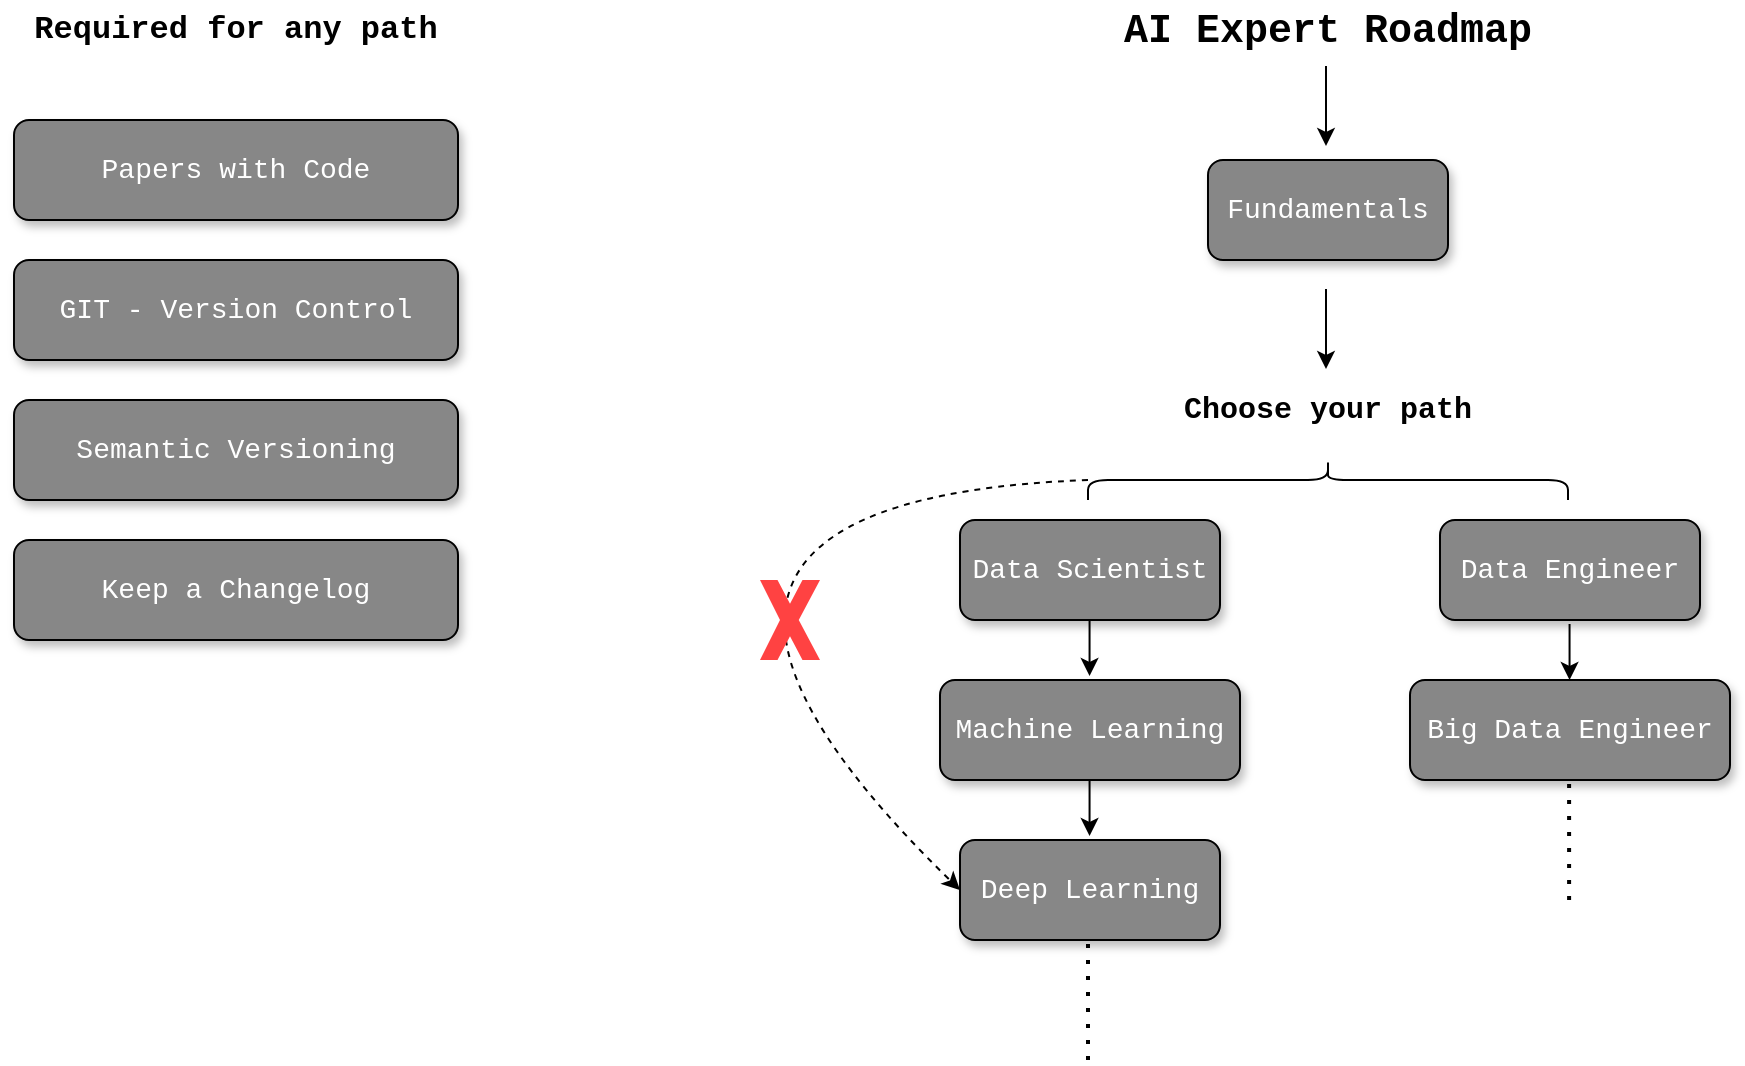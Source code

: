 <mxfile version="21.2.1" type="device">
  <diagram name="Page-1" id="LzvXb9AlmYHPgWQbYgiG">
    <mxGraphModel dx="1805" dy="608" grid="1" gridSize="10" guides="1" tooltips="1" connect="1" arrows="1" fold="1" page="1" pageScale="1" pageWidth="827" pageHeight="1169" math="0" shadow="0">
      <root>
        <mxCell id="0" />
        <mxCell id="1" parent="0" />
        <mxCell id="A__vyKCjpWXRps_UmrwZ-1" value="AI Expert Roadmap" style="text;html=1;strokeColor=none;fillColor=none;align=center;verticalAlign=middle;whiteSpace=wrap;rounded=0;fontFamily=Courier New;fontStyle=1;fontSize=20;" vertex="1" parent="1">
          <mxGeometry x="296" y="420" width="236" height="30" as="geometry" />
        </mxCell>
        <mxCell id="A__vyKCjpWXRps_UmrwZ-3" value="&lt;font style=&quot;font-size: 14px;&quot;&gt;Fundamentals&lt;/font&gt;" style="rounded=1;whiteSpace=wrap;html=1;fontFamily=Courier New;fontColor=#ffffff;fillColor=#878787;shadow=1;" vertex="1" parent="1">
          <mxGeometry x="354" y="500" width="120" height="50" as="geometry" />
        </mxCell>
        <mxCell id="A__vyKCjpWXRps_UmrwZ-5" value="" style="endArrow=classic;html=1;rounded=0;" edge="1" parent="1">
          <mxGeometry width="50" height="50" relative="1" as="geometry">
            <mxPoint x="413" y="453" as="sourcePoint" />
            <mxPoint x="413" y="493" as="targetPoint" />
          </mxGeometry>
        </mxCell>
        <mxCell id="A__vyKCjpWXRps_UmrwZ-6" value="Choose your path" style="text;html=1;strokeColor=none;fillColor=none;align=center;verticalAlign=middle;whiteSpace=wrap;rounded=0;fontFamily=Courier New;fontStyle=1;fontSize=15;" vertex="1" parent="1">
          <mxGeometry x="332" y="610" width="164" height="30" as="geometry" />
        </mxCell>
        <mxCell id="A__vyKCjpWXRps_UmrwZ-7" value="" style="endArrow=classic;html=1;rounded=0;" edge="1" parent="1">
          <mxGeometry width="50" height="50" relative="1" as="geometry">
            <mxPoint x="413" y="564.5" as="sourcePoint" />
            <mxPoint x="413" y="604.5" as="targetPoint" />
          </mxGeometry>
        </mxCell>
        <mxCell id="A__vyKCjpWXRps_UmrwZ-8" value="&lt;font style=&quot;font-size: 14px;&quot;&gt;Data Scientist&lt;/font&gt;" style="rounded=1;whiteSpace=wrap;html=1;fontFamily=Courier New;fontColor=#ffffff;fillColor=#878787;shadow=1;" vertex="1" parent="1">
          <mxGeometry x="230" y="680" width="130" height="50" as="geometry" />
        </mxCell>
        <mxCell id="A__vyKCjpWXRps_UmrwZ-9" value="&lt;font style=&quot;font-size: 14px;&quot;&gt;Data Engineer&lt;/font&gt;" style="rounded=1;whiteSpace=wrap;html=1;fontFamily=Courier New;fontColor=#ffffff;fillColor=#878787;shadow=1;" vertex="1" parent="1">
          <mxGeometry x="470" y="680" width="130" height="50" as="geometry" />
        </mxCell>
        <mxCell id="A__vyKCjpWXRps_UmrwZ-11" value="" style="shape=curlyBracket;whiteSpace=wrap;html=1;rounded=1;flipH=1;labelPosition=right;verticalLabelPosition=middle;align=left;verticalAlign=middle;direction=south;" vertex="1" parent="1">
          <mxGeometry x="294" y="650" width="240" height="20" as="geometry" />
        </mxCell>
        <mxCell id="A__vyKCjpWXRps_UmrwZ-16" value="&lt;font style=&quot;font-size: 14px;&quot;&gt;Machine Learning&lt;/font&gt;" style="rounded=1;whiteSpace=wrap;html=1;fontFamily=Courier New;fontColor=#ffffff;fillColor=#878787;shadow=1;" vertex="1" parent="1">
          <mxGeometry x="220" y="760" width="150" height="50" as="geometry" />
        </mxCell>
        <mxCell id="A__vyKCjpWXRps_UmrwZ-17" value="&lt;font style=&quot;font-size: 14px;&quot;&gt;Deep Learning&lt;/font&gt;" style="rounded=1;whiteSpace=wrap;html=1;fontFamily=Courier New;fontColor=#ffffff;fillColor=#878787;shadow=1;" vertex="1" parent="1">
          <mxGeometry x="230" y="840" width="130" height="50" as="geometry" />
        </mxCell>
        <mxCell id="A__vyKCjpWXRps_UmrwZ-18" value="" style="endArrow=classic;html=1;rounded=0;" edge="1" parent="1">
          <mxGeometry width="50" height="50" relative="1" as="geometry">
            <mxPoint x="294.78" y="730" as="sourcePoint" />
            <mxPoint x="294.78" y="758" as="targetPoint" />
          </mxGeometry>
        </mxCell>
        <mxCell id="A__vyKCjpWXRps_UmrwZ-19" value="" style="endArrow=classic;html=1;rounded=0;" edge="1" parent="1">
          <mxGeometry width="50" height="50" relative="1" as="geometry">
            <mxPoint x="294.78" y="810" as="sourcePoint" />
            <mxPoint x="294.78" y="838" as="targetPoint" />
          </mxGeometry>
        </mxCell>
        <mxCell id="A__vyKCjpWXRps_UmrwZ-20" value="&lt;font style=&quot;font-size: 14px;&quot;&gt;Big Data Engineer&lt;/font&gt;" style="rounded=1;whiteSpace=wrap;html=1;fontFamily=Courier New;fontColor=#ffffff;fillColor=#878787;shadow=1;" vertex="1" parent="1">
          <mxGeometry x="455" y="760" width="160" height="50" as="geometry" />
        </mxCell>
        <mxCell id="A__vyKCjpWXRps_UmrwZ-21" value="" style="endArrow=classic;html=1;rounded=0;" edge="1" parent="1">
          <mxGeometry width="50" height="50" relative="1" as="geometry">
            <mxPoint x="534.78" y="732" as="sourcePoint" />
            <mxPoint x="534.78" y="760" as="targetPoint" />
          </mxGeometry>
        </mxCell>
        <mxCell id="A__vyKCjpWXRps_UmrwZ-22" value="" style="endArrow=none;dashed=1;html=1;dashPattern=1 3;strokeWidth=2;rounded=0;" edge="1" parent="1">
          <mxGeometry width="50" height="50" relative="1" as="geometry">
            <mxPoint x="294" y="950" as="sourcePoint" />
            <mxPoint x="294" y="890" as="targetPoint" />
          </mxGeometry>
        </mxCell>
        <mxCell id="A__vyKCjpWXRps_UmrwZ-23" value="" style="endArrow=none;dashed=1;html=1;dashPattern=1 3;strokeWidth=2;rounded=0;" edge="1" parent="1">
          <mxGeometry width="50" height="50" relative="1" as="geometry">
            <mxPoint x="534.55" y="870" as="sourcePoint" />
            <mxPoint x="534.55" y="810" as="targetPoint" />
          </mxGeometry>
        </mxCell>
        <mxCell id="A__vyKCjpWXRps_UmrwZ-24" value="" style="curved=1;endArrow=classic;html=1;rounded=0;entryX=0;entryY=0.5;entryDx=0;entryDy=0;exitX=0.5;exitY=1;exitDx=0;exitDy=0;dashed=1;" edge="1" parent="1" source="A__vyKCjpWXRps_UmrwZ-11" target="A__vyKCjpWXRps_UmrwZ-17">
          <mxGeometry width="50" height="50" relative="1" as="geometry">
            <mxPoint x="160" y="700" as="sourcePoint" />
            <mxPoint x="130" y="750" as="targetPoint" />
            <Array as="points">
              <mxPoint x="30" y="670" />
            </Array>
          </mxGeometry>
        </mxCell>
        <mxCell id="A__vyKCjpWXRps_UmrwZ-25" value="" style="verticalLabelPosition=bottom;verticalAlign=top;html=1;shape=mxgraph.basic.x;fillColor=#ff4242;strokeColor=none;" vertex="1" parent="1">
          <mxGeometry x="130" y="710" width="30" height="40" as="geometry" />
        </mxCell>
        <mxCell id="A__vyKCjpWXRps_UmrwZ-27" value="Required for any path" style="text;html=1;strokeColor=none;fillColor=none;align=center;verticalAlign=middle;whiteSpace=wrap;rounded=0;fontFamily=Courier New;fontStyle=1;fontSize=16;" vertex="1" parent="1">
          <mxGeometry x="-250" y="420" width="236" height="30" as="geometry" />
        </mxCell>
        <mxCell id="A__vyKCjpWXRps_UmrwZ-28" value="&lt;font style=&quot;font-size: 14px;&quot;&gt;Papers with Code&lt;/font&gt;" style="rounded=1;whiteSpace=wrap;html=1;fontFamily=Courier New;fontColor=#ffffff;fillColor=#878787;shadow=1;" vertex="1" parent="1">
          <mxGeometry x="-243" y="480" width="222" height="50" as="geometry" />
        </mxCell>
        <mxCell id="A__vyKCjpWXRps_UmrwZ-29" value="&lt;font style=&quot;font-size: 14px;&quot;&gt;GIT - Version Control&lt;/font&gt;" style="rounded=1;whiteSpace=wrap;html=1;fontFamily=Courier New;fontColor=#ffffff;fillColor=#878787;shadow=1;" vertex="1" parent="1">
          <mxGeometry x="-243" y="550" width="222" height="50" as="geometry" />
        </mxCell>
        <mxCell id="A__vyKCjpWXRps_UmrwZ-30" value="&lt;font style=&quot;font-size: 14px;&quot;&gt;Semantic Versioning&lt;/font&gt;" style="rounded=1;whiteSpace=wrap;html=1;fontFamily=Courier New;fontColor=#ffffff;fillColor=#878787;shadow=1;" vertex="1" parent="1">
          <mxGeometry x="-243" y="620" width="222" height="50" as="geometry" />
        </mxCell>
        <mxCell id="A__vyKCjpWXRps_UmrwZ-31" value="&lt;font style=&quot;font-size: 14px;&quot;&gt;Keep a Changelog&lt;/font&gt;" style="rounded=1;whiteSpace=wrap;html=1;fontFamily=Courier New;fontColor=#ffffff;fillColor=#878787;shadow=1;" vertex="1" parent="1">
          <mxGeometry x="-243" y="690" width="222" height="50" as="geometry" />
        </mxCell>
      </root>
    </mxGraphModel>
  </diagram>
</mxfile>
